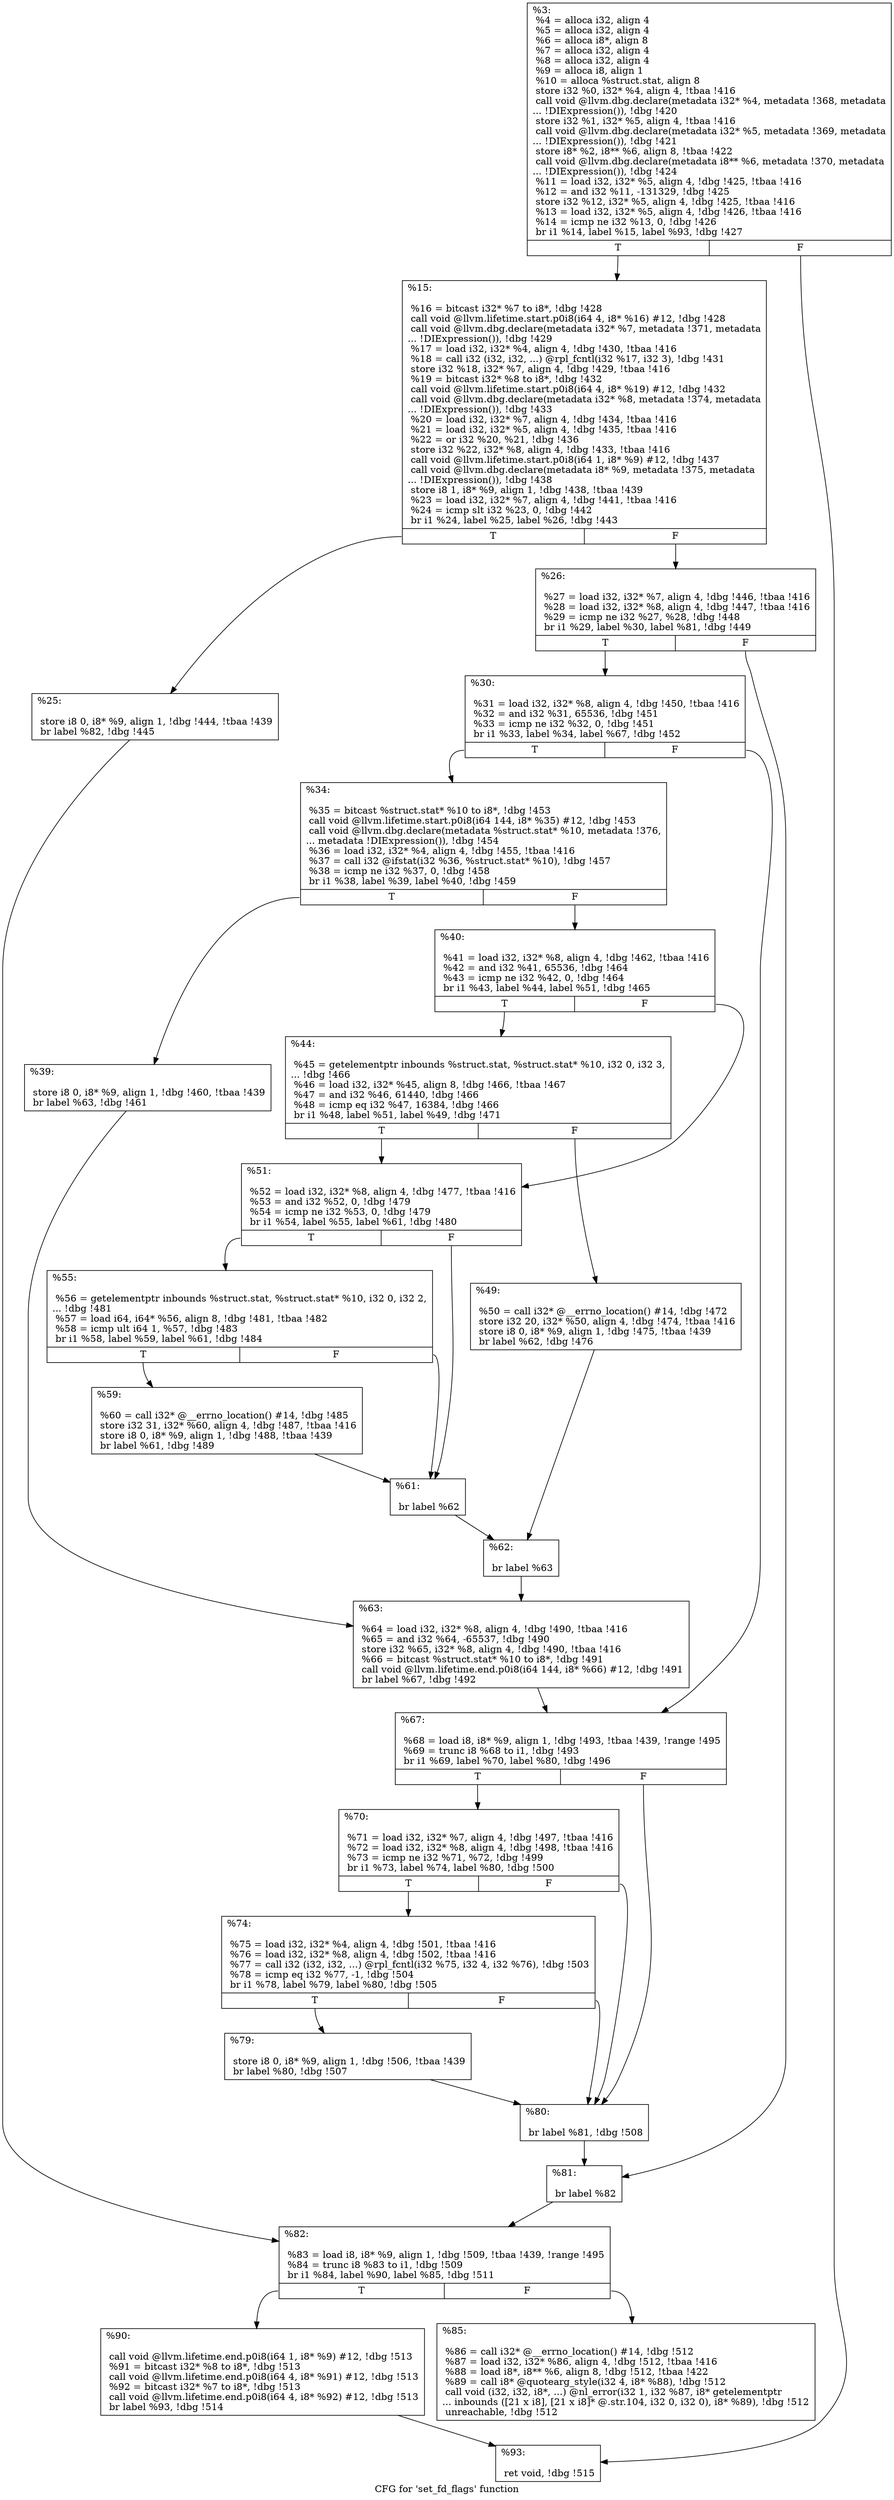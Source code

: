digraph "CFG for 'set_fd_flags' function" {
	label="CFG for 'set_fd_flags' function";

	Node0x23c3510 [shape=record,label="{%3:\l  %4 = alloca i32, align 4\l  %5 = alloca i32, align 4\l  %6 = alloca i8*, align 8\l  %7 = alloca i32, align 4\l  %8 = alloca i32, align 4\l  %9 = alloca i8, align 1\l  %10 = alloca %struct.stat, align 8\l  store i32 %0, i32* %4, align 4, !tbaa !416\l  call void @llvm.dbg.declare(metadata i32* %4, metadata !368, metadata\l... !DIExpression()), !dbg !420\l  store i32 %1, i32* %5, align 4, !tbaa !416\l  call void @llvm.dbg.declare(metadata i32* %5, metadata !369, metadata\l... !DIExpression()), !dbg !421\l  store i8* %2, i8** %6, align 8, !tbaa !422\l  call void @llvm.dbg.declare(metadata i8** %6, metadata !370, metadata\l... !DIExpression()), !dbg !424\l  %11 = load i32, i32* %5, align 4, !dbg !425, !tbaa !416\l  %12 = and i32 %11, -131329, !dbg !425\l  store i32 %12, i32* %5, align 4, !dbg !425, !tbaa !416\l  %13 = load i32, i32* %5, align 4, !dbg !426, !tbaa !416\l  %14 = icmp ne i32 %13, 0, !dbg !426\l  br i1 %14, label %15, label %93, !dbg !427\l|{<s0>T|<s1>F}}"];
	Node0x23c3510:s0 -> Node0x2430280;
	Node0x23c3510:s1 -> Node0x2430a00;
	Node0x2430280 [shape=record,label="{%15:\l\l  %16 = bitcast i32* %7 to i8*, !dbg !428\l  call void @llvm.lifetime.start.p0i8(i64 4, i8* %16) #12, !dbg !428\l  call void @llvm.dbg.declare(metadata i32* %7, metadata !371, metadata\l... !DIExpression()), !dbg !429\l  %17 = load i32, i32* %4, align 4, !dbg !430, !tbaa !416\l  %18 = call i32 (i32, i32, ...) @rpl_fcntl(i32 %17, i32 3), !dbg !431\l  store i32 %18, i32* %7, align 4, !dbg !429, !tbaa !416\l  %19 = bitcast i32* %8 to i8*, !dbg !432\l  call void @llvm.lifetime.start.p0i8(i64 4, i8* %19) #12, !dbg !432\l  call void @llvm.dbg.declare(metadata i32* %8, metadata !374, metadata\l... !DIExpression()), !dbg !433\l  %20 = load i32, i32* %7, align 4, !dbg !434, !tbaa !416\l  %21 = load i32, i32* %5, align 4, !dbg !435, !tbaa !416\l  %22 = or i32 %20, %21, !dbg !436\l  store i32 %22, i32* %8, align 4, !dbg !433, !tbaa !416\l  call void @llvm.lifetime.start.p0i8(i64 1, i8* %9) #12, !dbg !437\l  call void @llvm.dbg.declare(metadata i8* %9, metadata !375, metadata\l... !DIExpression()), !dbg !438\l  store i8 1, i8* %9, align 1, !dbg !438, !tbaa !439\l  %23 = load i32, i32* %7, align 4, !dbg !441, !tbaa !416\l  %24 = icmp slt i32 %23, 0, !dbg !442\l  br i1 %24, label %25, label %26, !dbg !443\l|{<s0>T|<s1>F}}"];
	Node0x2430280:s0 -> Node0x24302d0;
	Node0x2430280:s1 -> Node0x2430320;
	Node0x24302d0 [shape=record,label="{%25:\l\l  store i8 0, i8* %9, align 1, !dbg !444, !tbaa !439\l  br label %82, !dbg !445\l}"];
	Node0x24302d0 -> Node0x2430910;
	Node0x2430320 [shape=record,label="{%26:\l\l  %27 = load i32, i32* %7, align 4, !dbg !446, !tbaa !416\l  %28 = load i32, i32* %8, align 4, !dbg !447, !tbaa !416\l  %29 = icmp ne i32 %27, %28, !dbg !448\l  br i1 %29, label %30, label %81, !dbg !449\l|{<s0>T|<s1>F}}"];
	Node0x2430320:s0 -> Node0x2430370;
	Node0x2430320:s1 -> Node0x24308c0;
	Node0x2430370 [shape=record,label="{%30:\l\l  %31 = load i32, i32* %8, align 4, !dbg !450, !tbaa !416\l  %32 = and i32 %31, 65536, !dbg !451\l  %33 = icmp ne i32 %32, 0, !dbg !451\l  br i1 %33, label %34, label %67, !dbg !452\l|{<s0>T|<s1>F}}"];
	Node0x2430370:s0 -> Node0x24303c0;
	Node0x2430370:s1 -> Node0x2430730;
	Node0x24303c0 [shape=record,label="{%34:\l\l  %35 = bitcast %struct.stat* %10 to i8*, !dbg !453\l  call void @llvm.lifetime.start.p0i8(i64 144, i8* %35) #12, !dbg !453\l  call void @llvm.dbg.declare(metadata %struct.stat* %10, metadata !376,\l... metadata !DIExpression()), !dbg !454\l  %36 = load i32, i32* %4, align 4, !dbg !455, !tbaa !416\l  %37 = call i32 @ifstat(i32 %36, %struct.stat* %10), !dbg !457\l  %38 = icmp ne i32 %37, 0, !dbg !458\l  br i1 %38, label %39, label %40, !dbg !459\l|{<s0>T|<s1>F}}"];
	Node0x24303c0:s0 -> Node0x2430410;
	Node0x24303c0:s1 -> Node0x2430460;
	Node0x2430410 [shape=record,label="{%39:\l\l  store i8 0, i8* %9, align 1, !dbg !460, !tbaa !439\l  br label %63, !dbg !461\l}"];
	Node0x2430410 -> Node0x24306e0;
	Node0x2430460 [shape=record,label="{%40:\l\l  %41 = load i32, i32* %8, align 4, !dbg !462, !tbaa !416\l  %42 = and i32 %41, 65536, !dbg !464\l  %43 = icmp ne i32 %42, 0, !dbg !464\l  br i1 %43, label %44, label %51, !dbg !465\l|{<s0>T|<s1>F}}"];
	Node0x2430460:s0 -> Node0x24304b0;
	Node0x2430460:s1 -> Node0x2430550;
	Node0x24304b0 [shape=record,label="{%44:\l\l  %45 = getelementptr inbounds %struct.stat, %struct.stat* %10, i32 0, i32 3,\l... !dbg !466\l  %46 = load i32, i32* %45, align 8, !dbg !466, !tbaa !467\l  %47 = and i32 %46, 61440, !dbg !466\l  %48 = icmp eq i32 %47, 16384, !dbg !466\l  br i1 %48, label %51, label %49, !dbg !471\l|{<s0>T|<s1>F}}"];
	Node0x24304b0:s0 -> Node0x2430550;
	Node0x24304b0:s1 -> Node0x2430500;
	Node0x2430500 [shape=record,label="{%49:\l\l  %50 = call i32* @__errno_location() #14, !dbg !472\l  store i32 20, i32* %50, align 4, !dbg !474, !tbaa !416\l  store i8 0, i8* %9, align 1, !dbg !475, !tbaa !439\l  br label %62, !dbg !476\l}"];
	Node0x2430500 -> Node0x2430690;
	Node0x2430550 [shape=record,label="{%51:\l\l  %52 = load i32, i32* %8, align 4, !dbg !477, !tbaa !416\l  %53 = and i32 %52, 0, !dbg !479\l  %54 = icmp ne i32 %53, 0, !dbg !479\l  br i1 %54, label %55, label %61, !dbg !480\l|{<s0>T|<s1>F}}"];
	Node0x2430550:s0 -> Node0x24305a0;
	Node0x2430550:s1 -> Node0x2430640;
	Node0x24305a0 [shape=record,label="{%55:\l\l  %56 = getelementptr inbounds %struct.stat, %struct.stat* %10, i32 0, i32 2,\l... !dbg !481\l  %57 = load i64, i64* %56, align 8, !dbg !481, !tbaa !482\l  %58 = icmp ult i64 1, %57, !dbg !483\l  br i1 %58, label %59, label %61, !dbg !484\l|{<s0>T|<s1>F}}"];
	Node0x24305a0:s0 -> Node0x24305f0;
	Node0x24305a0:s1 -> Node0x2430640;
	Node0x24305f0 [shape=record,label="{%59:\l\l  %60 = call i32* @__errno_location() #14, !dbg !485\l  store i32 31, i32* %60, align 4, !dbg !487, !tbaa !416\l  store i8 0, i8* %9, align 1, !dbg !488, !tbaa !439\l  br label %61, !dbg !489\l}"];
	Node0x24305f0 -> Node0x2430640;
	Node0x2430640 [shape=record,label="{%61:\l\l  br label %62\l}"];
	Node0x2430640 -> Node0x2430690;
	Node0x2430690 [shape=record,label="{%62:\l\l  br label %63\l}"];
	Node0x2430690 -> Node0x24306e0;
	Node0x24306e0 [shape=record,label="{%63:\l\l  %64 = load i32, i32* %8, align 4, !dbg !490, !tbaa !416\l  %65 = and i32 %64, -65537, !dbg !490\l  store i32 %65, i32* %8, align 4, !dbg !490, !tbaa !416\l  %66 = bitcast %struct.stat* %10 to i8*, !dbg !491\l  call void @llvm.lifetime.end.p0i8(i64 144, i8* %66) #12, !dbg !491\l  br label %67, !dbg !492\l}"];
	Node0x24306e0 -> Node0x2430730;
	Node0x2430730 [shape=record,label="{%67:\l\l  %68 = load i8, i8* %9, align 1, !dbg !493, !tbaa !439, !range !495\l  %69 = trunc i8 %68 to i1, !dbg !493\l  br i1 %69, label %70, label %80, !dbg !496\l|{<s0>T|<s1>F}}"];
	Node0x2430730:s0 -> Node0x2430780;
	Node0x2430730:s1 -> Node0x2430870;
	Node0x2430780 [shape=record,label="{%70:\l\l  %71 = load i32, i32* %7, align 4, !dbg !497, !tbaa !416\l  %72 = load i32, i32* %8, align 4, !dbg !498, !tbaa !416\l  %73 = icmp ne i32 %71, %72, !dbg !499\l  br i1 %73, label %74, label %80, !dbg !500\l|{<s0>T|<s1>F}}"];
	Node0x2430780:s0 -> Node0x24307d0;
	Node0x2430780:s1 -> Node0x2430870;
	Node0x24307d0 [shape=record,label="{%74:\l\l  %75 = load i32, i32* %4, align 4, !dbg !501, !tbaa !416\l  %76 = load i32, i32* %8, align 4, !dbg !502, !tbaa !416\l  %77 = call i32 (i32, i32, ...) @rpl_fcntl(i32 %75, i32 4, i32 %76), !dbg !503\l  %78 = icmp eq i32 %77, -1, !dbg !504\l  br i1 %78, label %79, label %80, !dbg !505\l|{<s0>T|<s1>F}}"];
	Node0x24307d0:s0 -> Node0x2430820;
	Node0x24307d0:s1 -> Node0x2430870;
	Node0x2430820 [shape=record,label="{%79:\l\l  store i8 0, i8* %9, align 1, !dbg !506, !tbaa !439\l  br label %80, !dbg !507\l}"];
	Node0x2430820 -> Node0x2430870;
	Node0x2430870 [shape=record,label="{%80:\l\l  br label %81, !dbg !508\l}"];
	Node0x2430870 -> Node0x24308c0;
	Node0x24308c0 [shape=record,label="{%81:\l\l  br label %82\l}"];
	Node0x24308c0 -> Node0x2430910;
	Node0x2430910 [shape=record,label="{%82:\l\l  %83 = load i8, i8* %9, align 1, !dbg !509, !tbaa !439, !range !495\l  %84 = trunc i8 %83 to i1, !dbg !509\l  br i1 %84, label %90, label %85, !dbg !511\l|{<s0>T|<s1>F}}"];
	Node0x2430910:s0 -> Node0x24309b0;
	Node0x2430910:s1 -> Node0x2430960;
	Node0x2430960 [shape=record,label="{%85:\l\l  %86 = call i32* @__errno_location() #14, !dbg !512\l  %87 = load i32, i32* %86, align 4, !dbg !512, !tbaa !416\l  %88 = load i8*, i8** %6, align 8, !dbg !512, !tbaa !422\l  %89 = call i8* @quotearg_style(i32 4, i8* %88), !dbg !512\l  call void (i32, i32, i8*, ...) @nl_error(i32 1, i32 %87, i8* getelementptr\l... inbounds ([21 x i8], [21 x i8]* @.str.104, i32 0, i32 0), i8* %89), !dbg !512\l  unreachable, !dbg !512\l}"];
	Node0x24309b0 [shape=record,label="{%90:\l\l  call void @llvm.lifetime.end.p0i8(i64 1, i8* %9) #12, !dbg !513\l  %91 = bitcast i32* %8 to i8*, !dbg !513\l  call void @llvm.lifetime.end.p0i8(i64 4, i8* %91) #12, !dbg !513\l  %92 = bitcast i32* %7 to i8*, !dbg !513\l  call void @llvm.lifetime.end.p0i8(i64 4, i8* %92) #12, !dbg !513\l  br label %93, !dbg !514\l}"];
	Node0x24309b0 -> Node0x2430a00;
	Node0x2430a00 [shape=record,label="{%93:\l\l  ret void, !dbg !515\l}"];
}
